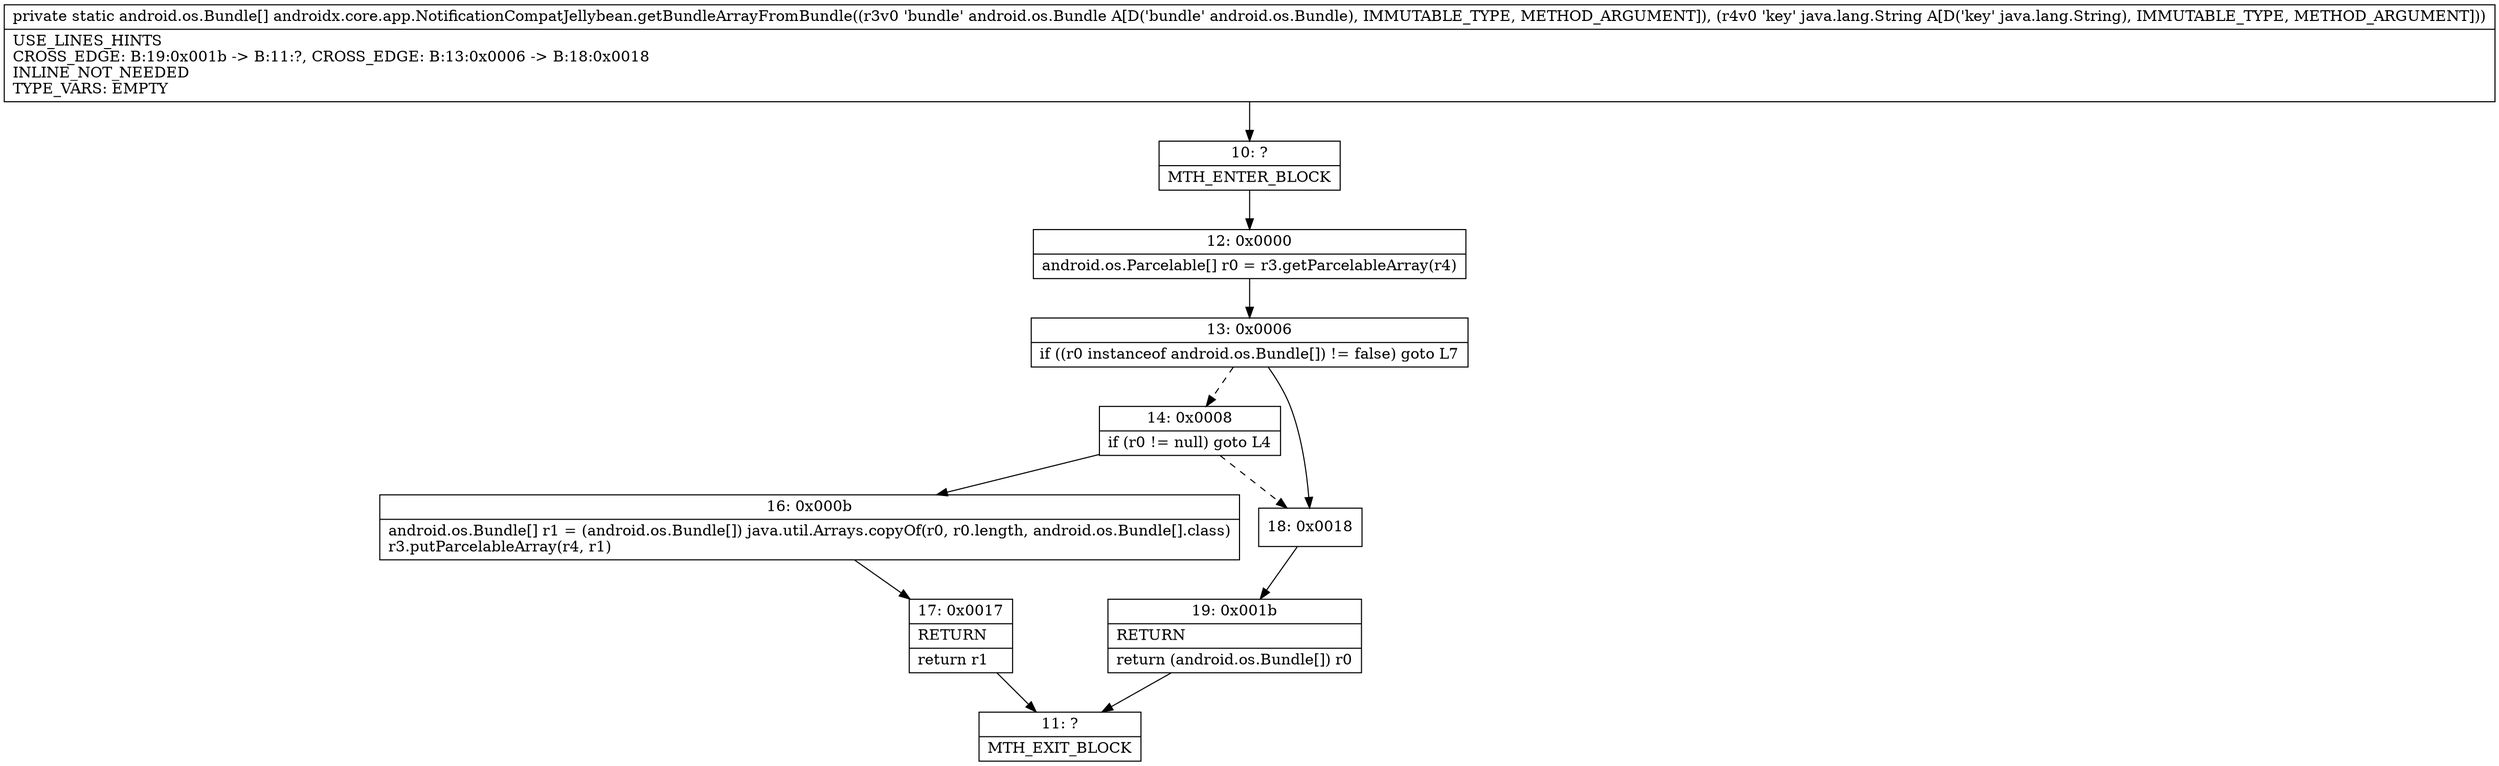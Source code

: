 digraph "CFG forandroidx.core.app.NotificationCompatJellybean.getBundleArrayFromBundle(Landroid\/os\/Bundle;Ljava\/lang\/String;)[Landroid\/os\/Bundle;" {
Node_10 [shape=record,label="{10\:\ ?|MTH_ENTER_BLOCK\l}"];
Node_12 [shape=record,label="{12\:\ 0x0000|android.os.Parcelable[] r0 = r3.getParcelableArray(r4)\l}"];
Node_13 [shape=record,label="{13\:\ 0x0006|if ((r0 instanceof android.os.Bundle[]) != false) goto L7\l}"];
Node_14 [shape=record,label="{14\:\ 0x0008|if (r0 != null) goto L4\l}"];
Node_16 [shape=record,label="{16\:\ 0x000b|android.os.Bundle[] r1 = (android.os.Bundle[]) java.util.Arrays.copyOf(r0, r0.length, android.os.Bundle[].class)\lr3.putParcelableArray(r4, r1)\l}"];
Node_17 [shape=record,label="{17\:\ 0x0017|RETURN\l|return r1\l}"];
Node_11 [shape=record,label="{11\:\ ?|MTH_EXIT_BLOCK\l}"];
Node_18 [shape=record,label="{18\:\ 0x0018}"];
Node_19 [shape=record,label="{19\:\ 0x001b|RETURN\l|return (android.os.Bundle[]) r0\l}"];
MethodNode[shape=record,label="{private static android.os.Bundle[] androidx.core.app.NotificationCompatJellybean.getBundleArrayFromBundle((r3v0 'bundle' android.os.Bundle A[D('bundle' android.os.Bundle), IMMUTABLE_TYPE, METHOD_ARGUMENT]), (r4v0 'key' java.lang.String A[D('key' java.lang.String), IMMUTABLE_TYPE, METHOD_ARGUMENT]))  | USE_LINES_HINTS\lCROSS_EDGE: B:19:0x001b \-\> B:11:?, CROSS_EDGE: B:13:0x0006 \-\> B:18:0x0018\lINLINE_NOT_NEEDED\lTYPE_VARS: EMPTY\l}"];
MethodNode -> Node_10;Node_10 -> Node_12;
Node_12 -> Node_13;
Node_13 -> Node_14[style=dashed];
Node_13 -> Node_18;
Node_14 -> Node_16;
Node_14 -> Node_18[style=dashed];
Node_16 -> Node_17;
Node_17 -> Node_11;
Node_18 -> Node_19;
Node_19 -> Node_11;
}

